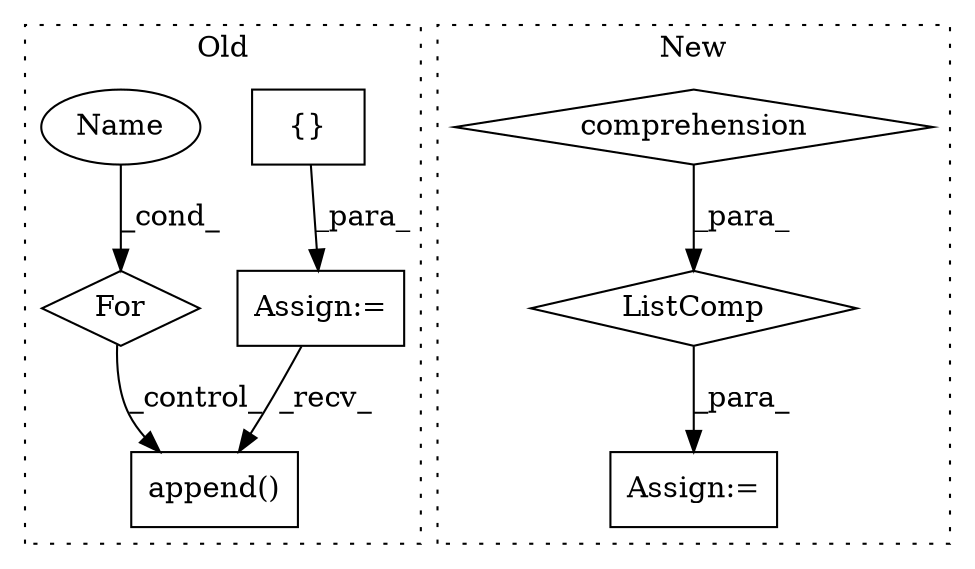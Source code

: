 digraph G {
subgraph cluster0 {
1 [label="{}" a="59" s="3958,3958" l="2,1" shape="box"];
4 [label="Assign:=" a="68" s="3955" l="3" shape="box"];
5 [label="append()" a="75" s="4018,4056" l="19,1" shape="box"];
6 [label="For" a="107" s="3973,4000" l="4,18" shape="diamond"];
7 [label="Name" a="87" s="3977" l="1" shape="ellipse"];
label = "Old";
style="dotted";
}
subgraph cluster1 {
2 [label="ListComp" a="106" s="3672" l="43" shape="diamond"];
3 [label="comprehension" a="45" s="3698" l="3" shape="diamond"];
8 [label="Assign:=" a="68" s="3669" l="3" shape="box"];
label = "New";
style="dotted";
}
1 -> 4 [label="_para_"];
2 -> 8 [label="_para_"];
3 -> 2 [label="_para_"];
4 -> 5 [label="_recv_"];
6 -> 5 [label="_control_"];
7 -> 6 [label="_cond_"];
}
